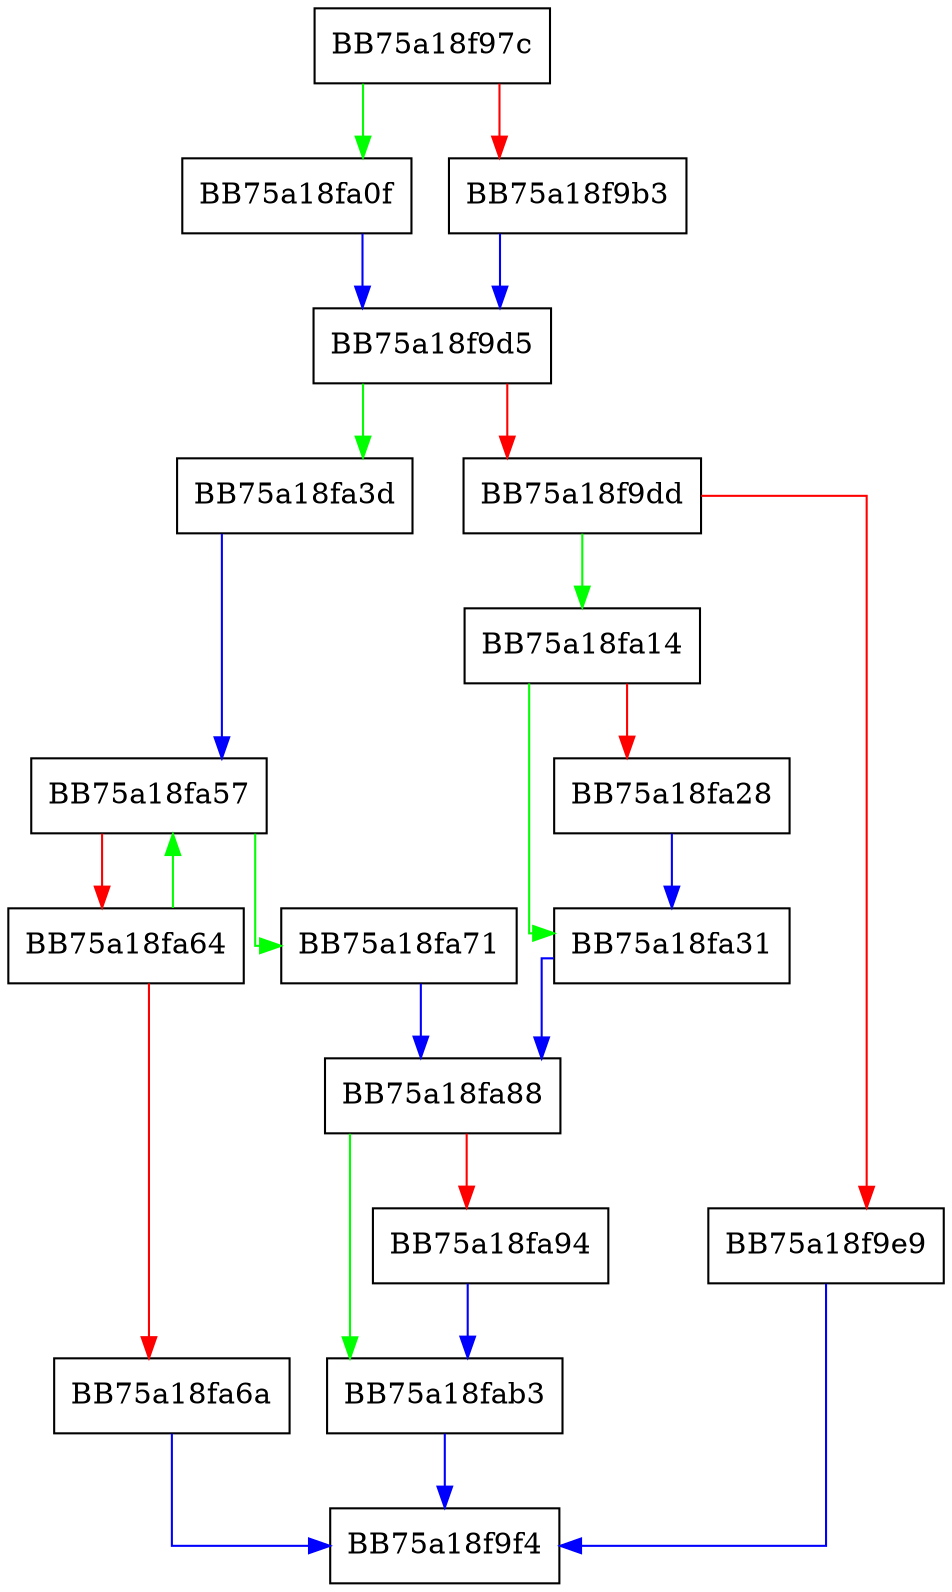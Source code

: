 digraph remove_hash_entry {
  node [shape="box"];
  graph [splines=ortho];
  BB75a18f97c -> BB75a18fa0f [color="green"];
  BB75a18f97c -> BB75a18f9b3 [color="red"];
  BB75a18f9b3 -> BB75a18f9d5 [color="blue"];
  BB75a18f9d5 -> BB75a18fa3d [color="green"];
  BB75a18f9d5 -> BB75a18f9dd [color="red"];
  BB75a18f9dd -> BB75a18fa14 [color="green"];
  BB75a18f9dd -> BB75a18f9e9 [color="red"];
  BB75a18f9e9 -> BB75a18f9f4 [color="blue"];
  BB75a18fa0f -> BB75a18f9d5 [color="blue"];
  BB75a18fa14 -> BB75a18fa31 [color="green"];
  BB75a18fa14 -> BB75a18fa28 [color="red"];
  BB75a18fa28 -> BB75a18fa31 [color="blue"];
  BB75a18fa31 -> BB75a18fa88 [color="blue"];
  BB75a18fa3d -> BB75a18fa57 [color="blue"];
  BB75a18fa57 -> BB75a18fa71 [color="green"];
  BB75a18fa57 -> BB75a18fa64 [color="red"];
  BB75a18fa64 -> BB75a18fa57 [color="green"];
  BB75a18fa64 -> BB75a18fa6a [color="red"];
  BB75a18fa6a -> BB75a18f9f4 [color="blue"];
  BB75a18fa71 -> BB75a18fa88 [color="blue"];
  BB75a18fa88 -> BB75a18fab3 [color="green"];
  BB75a18fa88 -> BB75a18fa94 [color="red"];
  BB75a18fa94 -> BB75a18fab3 [color="blue"];
  BB75a18fab3 -> BB75a18f9f4 [color="blue"];
}